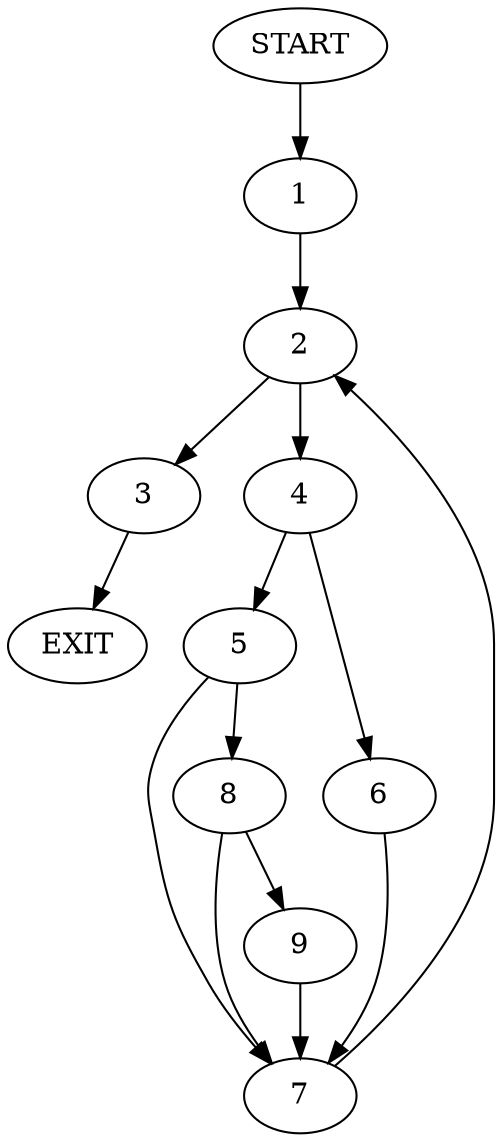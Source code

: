 digraph {
0 [label="START"]
10 [label="EXIT"]
0 -> 1
1 -> 2
2 -> 3
2 -> 4
4 -> 5
4 -> 6
3 -> 10
6 -> 7
5 -> 8
5 -> 7
7 -> 2
8 -> 9
8 -> 7
9 -> 7
}

